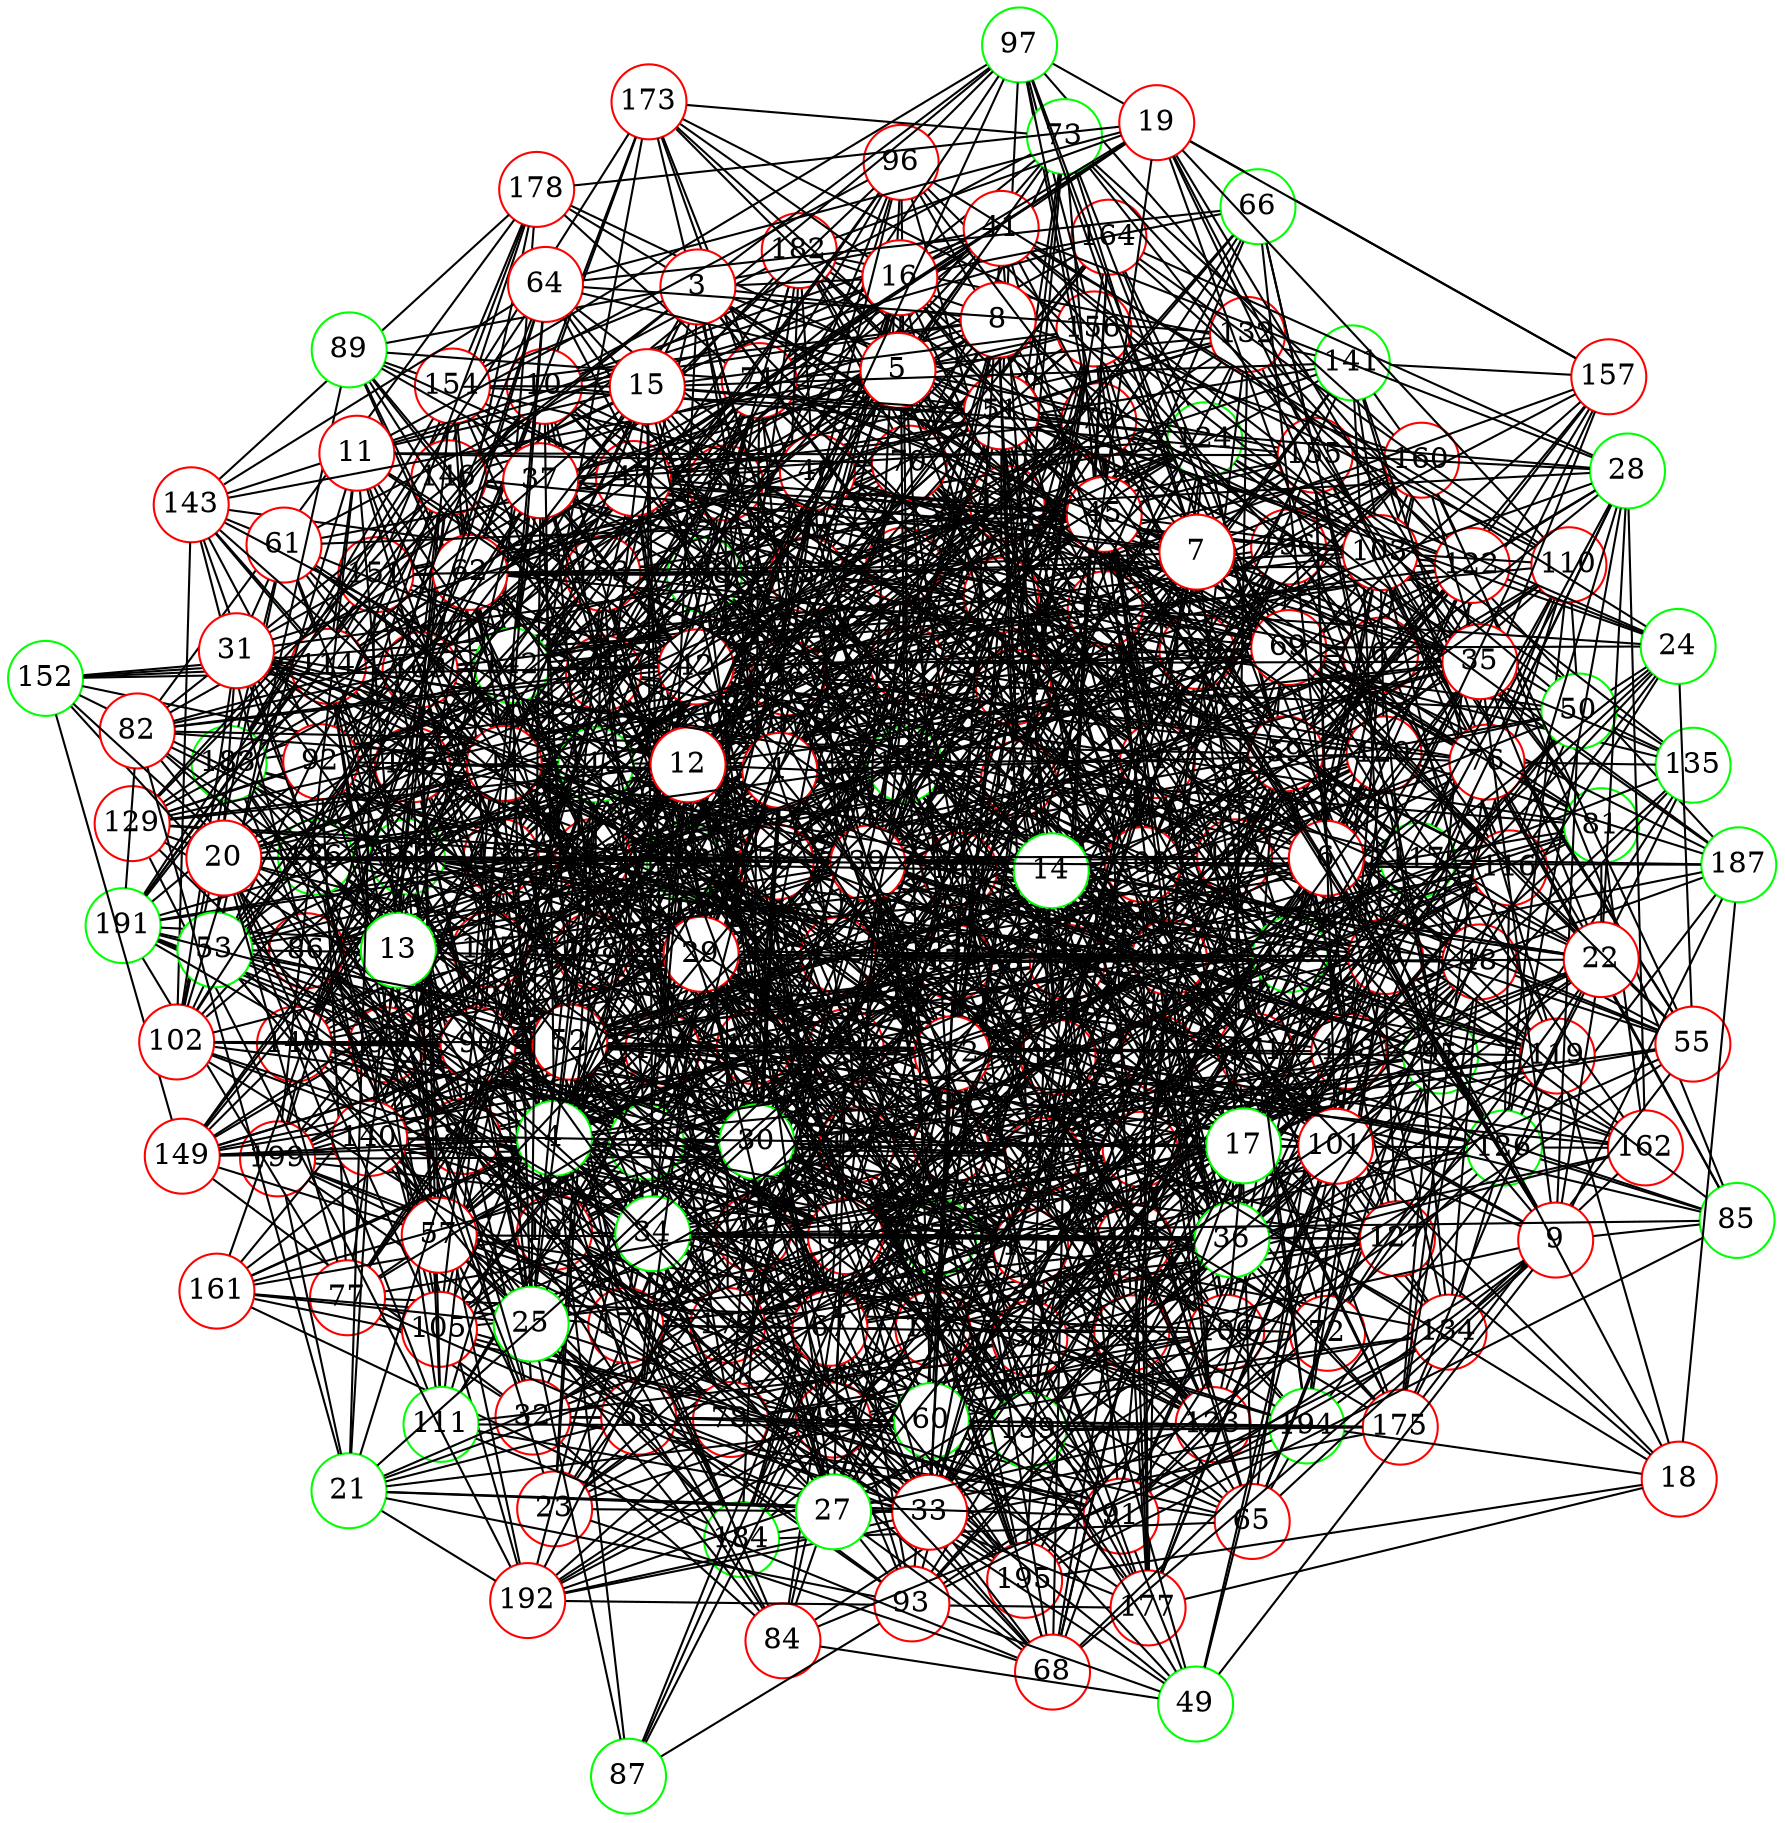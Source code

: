 graph {
graph ["layout"="fdp"]
node ["style"="filled","fillcolor"="white","fixedsize"="true","shape"="circle"]
"0" ["color"="red"]
"32" ["color"="red"]
"65" ["color"="red"]
"98" ["color"="red"]
"195" ["color"="red"]
"133" ["color"="red"]
"134" ["color"="red"]
"162" ["color"="red"]
"166" ["color"="red"]
"194" ["color"="green"]
"170" ["color"="red"]
"198" ["color"="green"]
"184" ["color"="green"]
"189" ["color"="red"]
"196" ["color"="red"]
"181" ["color"="red"]
"182" ["color"="red"]
"186" ["color"="green"]
"192" ["color"="red"]
"167" ["color"="red"]
"197" ["color"="red"]
"138" ["color"="green"]
"141" ["color"="green"]
"160" ["color"="red"]
"174" ["color"="red"]
"175" ["color"="red"]
"180" ["color"="red"]
"183" ["color"="green"]
"190" ["color"="red"]
"172" ["color"="green"]
"199" ["color"="red"]
"179" ["color"="red"]
"193" ["color"="red"]
"191" ["color"="green"]
"157" ["color"="red"]
"158" ["color"="red"]
"143" ["color"="red"]
"178" ["color"="red"]
"185" ["color"="red"]
"159" ["color"="red"]
"151" ["color"="red"]
"155" ["color"="red"]
"156" ["color"="red"]
"171" ["color"="red"]
"188" ["color"="red"]
"173" ["color"="red"]
"144" ["color"="red"]
"150" ["color"="red"]
"154" ["color"="red"]
"163" ["color"="red"]
"169" ["color"="red"]
"177" ["color"="red"]
"108" ["color"="red"]
"137" ["color"="red"]
"161" ["color"="red"]
"164" ["color"="red"]
"145" ["color"="red"]
"176" ["color"="red"]
"187" ["color"="green"]
"109" ["color"="green"]
"118" ["color"="red"]
"139" ["color"="green"]
"147" ["color"="red"]
"119" ["color"="red"]
"132" ["color"="red"]
"168" ["color"="red"]
"124" ["color"="green"]
"165" ["color"="green"]
"135" ["color"="green"]
"127" ["color"="red"]
"146" ["color"="red"]
"153" ["color"="red"]
"126" ["color"="green"]
"120" ["color"="red"]
"123" ["color"="red"]
"136" ["color"="red"]
"148" ["color"="red"]
"149" ["color"="red"]
"152" ["color"="green"]
"125" ["color"="red"]
"131" ["color"="red"]
"72" ["color"="red"]
"77" ["color"="red"]
"91" ["color"="red"]
"104" ["color"="red"]
"105" ["color"="red"]
"130" ["color"="green"]
"114" ["color"="red"]
"115" ["color"="red"]
"111" ["color"="green"]
"121" ["color"="red"]
"140" ["color"="red"]
"117" ["color"="green"]
"92" ["color"="red"]
"129" ["color"="red"]
"78" ["color"="red"]
"106" ["color"="red"]
"107" ["color"="red"]
"128" ["color"="red"]
"88" ["color"="red"]
"102" ["color"="red"]
"113" ["color"="green"]
"142" ["color"="green"]
"94" ["color"="red"]
"122" ["color"="red"]
"110" ["color"="red"]
"80" ["color"="red"]
"85" ["color"="green"]
"93" ["color"="red"]
"75" ["color"="red"]
"83" ["color"="red"]
"97" ["color"="green"]
"116" ["color"="red"]
"95" ["color"="green"]
"99" ["color"="red"]
"38" ["color"="red"]
"70" ["color"="red"]
"73" ["color"="green"]
"112" ["color"="red"]
"74" ["color"="green"]
"81" ["color"="green"]
"90" ["color"="red"]
"48" ["color"="red"]
"67" ["color"="red"]
"103" ["color"="red"]
"82" ["color"="red"]
"55" ["color"="red"]
"100" ["color"="red"]
"84" ["color"="red"]
"63" ["color"="red"]
"71" ["color"="red"]
"79" ["color"="red"]
"89" ["color"="green"]
"59" ["color"="red"]
"76" ["color"="red"]
"50" ["color"="green"]
"56" ["color"="red"]
"61" ["color"="red"]
"54" ["color"="red"]
"87" ["color"="green"]
"58" ["color"="red"]
"62" ["color"="red"]
"96" ["color"="red"]
"69" ["color"="red"]
"86" ["color"="red"]
"40" ["color"="red"]
"43" ["color"="red"]
"47" ["color"="red"]
"53" ["color"="green"]
"60" ["color"="green"]
"2" ["color"="red"]
"35" ["color"="red"]
"44" ["color"="red"]
"45" ["color"="red"]
"46" ["color"="red"]
"36" ["color"="green"]
"51" ["color"="red"]
"57" ["color"="red"]
"68" ["color"="red"]
"6" ["color"="red"]
"9" ["color"="red"]
"39" ["color"="red"]
"49" ["color"="green"]
"101" ["color"="red"]
"22" ["color"="red"]
"28" ["color"="green"]
"41" ["color"="red"]
"42" ["color"="red"]
"52" ["color"="red"]
"10" ["color"="red"]
"23" ["color"="red"]
"33" ["color"="red"]
"26" ["color"="red"]
"1" ["color"="red"]
"66" ["color"="green"]
"3" ["color"="red"]
"8" ["color"="red"]
"30" ["color"="green"]
"37" ["color"="red"]
"16" ["color"="red"]
"34" ["color"="green"]
"19" ["color"="red"]
"64" ["color"="red"]
"4" ["color"="green"]
"5" ["color"="red"]
"24" ["color"="green"]
"11" ["color"="red"]
"13" ["color"="green"]
"15" ["color"="red"]
"17" ["color"="green"]
"25" ["color"="green"]
"29" ["color"="red"]
"7" ["color"="red"]
"12" ["color"="red"]
"31" ["color"="red"]
"14" ["color"="green"]
"20" ["color"="red"]
"18" ["color"="red"]
"21" ["color"="green"]
"27" ["color"="green"]
"0" -- "32"
"0" -- "96"
"0" -- "193"
"0" -- "2"
"0" -- "99"
"0" -- "166"
"0" -- "167"
"0" -- "10"
"0" -- "106"
"0" -- "75"
"0" -- "174"
"0" -- "79"
"0" -- "48"
"0" -- "81"
"0" -- "177"
"0" -- "23"
"0" -- "26"
"0" -- "123"
"0" -- "156"
"0" -- "94"
"0" -- "63"
"32" -- "65"
"32" -- "194"
"32" -- "165"
"32" -- "38"
"32" -- "40"
"32" -- "43"
"32" -- "77"
"32" -- "84"
"32" -- "117"
"32" -- "149"
"32" -- "86"
"32" -- "185"
"32" -- "58"
"32" -- "91"
"65" -- "98"
"65" -- "194"
"65" -- "131"
"65" -- "198"
"65" -- "167"
"65" -- "72"
"65" -- "104"
"65" -- "75"
"65" -- "107"
"65" -- "116"
"65" -- "184"
"65" -- "188"
"65" -- "158"
"65" -- "95"
"98" -- "195"
"98" -- "133"
"98" -- "138"
"98" -- "157"
"98" -- "160"
"98" -- "108"
"98" -- "177"
"98" -- "120"
"98" -- "123"
"98" -- "124"
"98" -- "191"
"133" -- "134"
"133" -- "199"
"133" -- "150"
"133" -- "156"
"133" -- "158"
"133" -- "180"
"133" -- "191"
"134" -- "162"
"134" -- "167"
"134" -- "138"
"134" -- "175"
"134" -- "144"
"134" -- "188"
"162" -- "166"
"162" -- "181"
"166" -- "194"
"166" -- "195"
"166" -- "170"
"166" -- "181"
"166" -- "182"
"166" -- "184"
"170" -- "198"
"170" -- "184"
"184" -- "194"
"184" -- "189"
"189" -- "196"
"181" -- "182"
"181" -- "186"
"186" -- "192"
"167" -- "197"
"167" -- "181"
"167" -- "182"
"138" -- "197"
"138" -- "141"
"138" -- "143"
"138" -- "180"
"138" -- "181"
"138" -- "182"
"138" -- "151"
"138" -- "155"
"138" -- "156"
"141" -- "160"
"141" -- "172"
"141" -- "182"
"141" -- "157"
"160" -- "197"
"160" -- "167"
"160" -- "174"
"160" -- "182"
"160" -- "190"
"174" -- "197"
"174" -- "175"
"174" -- "183"
"175" -- "192"
"175" -- "180"
"175" -- "181"
"183" -- "197"
"172" -- "196"
"172" -- "199"
"172" -- "179"
"172" -- "191"
"179" -- "193"
"179" -- "196"
"179" -- "197"
"179" -- "199"
"179" -- "190"
"157" -- "167"
"157" -- "158"
"143" -- "170"
"143" -- "178"
"143" -- "185"
"143" -- "186"
"143" -- "159"
"178" -- "193"
"178" -- "196"
"178" -- "186"
"159" -- "194"
"159" -- "166"
"151" -- "166"
"151" -- "178"
"151" -- "159"
"151" -- "191"
"156" -- "171"
"156" -- "173"
"156" -- "174"
"156" -- "185"
"171" -- "194"
"171" -- "196"
"171" -- "180"
"171" -- "181"
"171" -- "188"
"171" -- "189"
"188" -- "195"
"173" -- "183"
"173" -- "189"
"173" -- "174"
"144" -- "193"
"144" -- "197"
"144" -- "180"
"144" -- "150"
"144" -- "184"
"144" -- "185"
"144" -- "154"
"144" -- "186"
"144" -- "157"
"150" -- "183"
"150" -- "155"
"150" -- "191"
"154" -- "163"
"154" -- "174"
"154" -- "183"
"163" -- "196"
"163" -- "167"
"163" -- "169"
"163" -- "185"
"163" -- "190"
"169" -- "192"
"169" -- "177"
"169" -- "185"
"169" -- "188"
"177" -- "192"
"177" -- "180"
"108" -- "160"
"108" -- "137"
"108" -- "109"
"108" -- "146"
"108" -- "153"
"108" -- "126"
"108" -- "191"
"137" -- "161"
"137" -- "164"
"137" -- "167"
"137" -- "169"
"137" -- "145"
"137" -- "151"
"161" -- "180"
"161" -- "184"
"161" -- "170"
"161" -- "188"
"161" -- "174"
"145" -- "199"
"145" -- "173"
"145" -- "176"
"145" -- "154"
"176" -- "193"
"176" -- "181"
"176" -- "183"
"176" -- "187"
"176" -- "189"
"187" -- "194"
"187" -- "196"
"109" -- "145"
"109" -- "181"
"109" -- "118"
"109" -- "150"
"109" -- "155"
"118" -- "194"
"118" -- "167"
"118" -- "137"
"118" -- "139"
"118" -- "145"
"118" -- "119"
"118" -- "184"
"118" -- "124"
"139" -- "192"
"139" -- "175"
"139" -- "147"
"139" -- "179"
"139" -- "181"
"139" -- "150"
"139" -- "159"
"147" -- "193"
"147" -- "175"
"147" -- "178"
"147" -- "182"
"147" -- "156"
"147" -- "188"
"147" -- "189"
"119" -- "132"
"119" -- "166"
"119" -- "168"
"119" -- "141"
"119" -- "175"
"119" -- "144"
"119" -- "185"
"119" -- "190"
"132" -- "133"
"132" -- "181"
"132" -- "187"
"168" -- "198"
"168" -- "174"
"168" -- "181"
"124" -- "132"
"124" -- "164"
"124" -- "165"
"124" -- "135"
"124" -- "168"
"124" -- "137"
"124" -- "151"
"124" -- "127"
"165" -- "166"
"165" -- "198"
"165" -- "171"
"165" -- "181"
"165" -- "184"
"127" -- "170"
"127" -- "141"
"127" -- "158"
"146" -- "193"
"146" -- "165"
"146" -- "199"
"146" -- "170"
"146" -- "189"
"146" -- "190"
"146" -- "159"
"146" -- "191"
"153" -- "165"
"153" -- "171"
"153" -- "176"
"153" -- "186"
"126" -- "134"
"126" -- "135"
"126" -- "176"
"126" -- "145"
"120" -- "194"
"120" -- "196"
"120" -- "137"
"120" -- "139"
"120" -- "187"
"120" -- "190"
"120" -- "159"
"123" -- "167"
"123" -- "136"
"123" -- "169"
"123" -- "139"
"123" -- "172"
"123" -- "177"
"123" -- "181"
"123" -- "150"
"123" -- "188"
"123" -- "125"
"123" -- "190"
"136" -- "168"
"136" -- "137"
"136" -- "170"
"136" -- "148"
"136" -- "149"
"136" -- "187"
"136" -- "190"
"136" -- "159"
"148" -- "195"
"148" -- "198"
"148" -- "149"
"148" -- "182"
"149" -- "165"
"149" -- "198"
"149" -- "179"
"149" -- "152"
"149" -- "153"
"152" -- "165"
"152" -- "168"
"152" -- "190"
"125" -- "162"
"125" -- "195"
"125" -- "164"
"125" -- "133"
"125" -- "165"
"125" -- "179"
"125" -- "150"
"125" -- "185"
"125" -- "189"
"131" -- "161"
"131" -- "163"
"131" -- "174"
"131" -- "180"
"131" -- "183"
"131" -- "185"
"131" -- "154"
"72" -- "135"
"72" -- "168"
"72" -- "137"
"72" -- "77"
"72" -- "78"
"72" -- "110"
"72" -- "174"
"72" -- "80"
"72" -- "88"
"72" -- "93"
"77" -- "91"
"77" -- "92"
"77" -- "191"
"91" -- "131"
"91" -- "134"
"91" -- "104"
"91" -- "105"
"91" -- "172"
"91" -- "117"
"91" -- "119"
"91" -- "189"
"91" -- "126"
"104" -- "195"
"104" -- "198"
"104" -- "199"
"104" -- "139"
"104" -- "146"
"104" -- "149"
"104" -- "105"
"104" -- "171"
"104" -- "174"
"104" -- "111"
"104" -- "181"
"104" -- "121"
"104" -- "127"
"105" -- "130"
"105" -- "131"
"105" -- "165"
"105" -- "109"
"105" -- "174"
"105" -- "177"
"105" -- "114"
"105" -- "186"
"130" -- "160"
"130" -- "162"
"130" -- "199"
"130" -- "174"
"130" -- "187"
"130" -- "156"
"114" -- "192"
"114" -- "164"
"114" -- "133"
"114" -- "143"
"114" -- "115"
"114" -- "151"
"114" -- "152"
"115" -- "193"
"115" -- "196"
"115" -- "139"
"115" -- "176"
"115" -- "149"
"115" -- "181"
"115" -- "153"
"115" -- "127"
"111" -- "193"
"111" -- "163"
"111" -- "197"
"111" -- "185"
"111" -- "175"
"121" -- "198"
"121" -- "140"
"121" -- "174"
"121" -- "180"
"121" -- "123"
"121" -- "126"
"140" -- "163"
"140" -- "184"
"140" -- "186"
"117" -- "133"
"117" -- "145"
"117" -- "179"
"117" -- "182"
"117" -- "187"
"117" -- "156"
"117" -- "157"
"92" -- "129"
"92" -- "104"
"92" -- "137"
"92" -- "176"
"92" -- "145"
"92" -- "178"
"92" -- "182"
"92" -- "185"
"92" -- "189"
"92" -- "158"
"92" -- "191"
"129" -- "192"
"129" -- "131"
"129" -- "163"
"129" -- "198"
"129" -- "168"
"129" -- "145"
"129" -- "146"
"129" -- "151"
"78" -- "192"
"78" -- "193"
"78" -- "169"
"78" -- "106"
"78" -- "140"
"78" -- "115"
"78" -- "88"
"78" -- "122"
"78" -- "159"
"106" -- "195"
"106" -- "107"
"106" -- "171"
"106" -- "109"
"106" -- "111"
"106" -- "117"
"106" -- "181"
"106" -- "185"
"106" -- "188"
"107" -- "128"
"107" -- "192"
"107" -- "162"
"107" -- "163"
"107" -- "164"
"107" -- "133"
"107" -- "166"
"107" -- "170"
"107" -- "148"
"107" -- "119"
"107" -- "188"
"128" -- "130"
"128" -- "132"
"128" -- "133"
"128" -- "135"
"128" -- "137"
"128" -- "152"
"128" -- "157"
"128" -- "159"
"128" -- "175"
"128" -- "181"
"128" -- "182"
"128" -- "188"
"88" -- "165"
"88" -- "102"
"88" -- "134"
"88" -- "166"
"88" -- "138"
"88" -- "139"
"88" -- "113"
"88" -- "177"
"88" -- "114"
"88" -- "178"
"88" -- "152"
"88" -- "94"
"102" -- "104"
"102" -- "107"
"102" -- "171"
"102" -- "143"
"102" -- "146"
"102" -- "183"
"102" -- "153"
"113" -- "129"
"113" -- "132"
"113" -- "197"
"113" -- "199"
"113" -- "136"
"113" -- "141"
"113" -- "142"
"113" -- "176"
"113" -- "118"
"142" -- "160"
"142" -- "172"
"142" -- "148"
"94" -- "193"
"94" -- "98"
"94" -- "197"
"94" -- "108"
"94" -- "172"
"94" -- "111"
"94" -- "144"
"94" -- "114"
"94" -- "115"
"94" -- "148"
"94" -- "118"
"94" -- "121"
"94" -- "154"
"94" -- "125"
"94" -- "191"
"122" -- "160"
"122" -- "164"
"122" -- "197"
"122" -- "167"
"122" -- "169"
"122" -- "171"
"122" -- "175"
"122" -- "151"
"122" -- "125"
"110" -- "164"
"110" -- "196"
"110" -- "142"
"110" -- "180"
"110" -- "117"
"110" -- "156"
"110" -- "126"
"110" -- "158"
"80" -- "194"
"80" -- "108"
"80" -- "115"
"80" -- "85"
"80" -- "88"
"80" -- "185"
"80" -- "91"
"80" -- "123"
"80" -- "190"
"85" -- "195"
"85" -- "122"
"85" -- "155"
"85" -- "125"
"85" -- "126"
"85" -- "174"
"93" -- "134"
"93" -- "198"
"93" -- "135"
"93" -- "199"
"93" -- "169"
"93" -- "172"
"93" -- "142"
"93" -- "147"
"93" -- "186"
"75" -- "130"
"75" -- "164"
"75" -- "165"
"75" -- "171"
"75" -- "83"
"75" -- "115"
"75" -- "117"
"75" -- "120"
"75" -- "122"
"75" -- "91"
"75" -- "94"
"83" -- "97"
"83" -- "130"
"83" -- "131"
"83" -- "196"
"83" -- "165"
"83" -- "111"
"83" -- "147"
"83" -- "179"
"83" -- "148"
"83" -- "122"
"83" -- "188"
"97" -- "147"
"97" -- "151"
"97" -- "122"
"97" -- "154"
"97" -- "156"
"97" -- "157"
"116" -- "196"
"116" -- "165"
"116" -- "139"
"116" -- "118"
"116" -- "126"
"95" -- "99"
"95" -- "164"
"95" -- "109"
"95" -- "113"
"95" -- "179"
"95" -- "181"
"95" -- "120"
"95" -- "121"
"95" -- "123"
"95" -- "155"
"95" -- "126"
"99" -- "128"
"99" -- "193"
"99" -- "195"
"99" -- "141"
"99" -- "110"
"99" -- "177"
"99" -- "114"
"99" -- "148"
"99" -- "180"
"99" -- "149"
"99" -- "124"
"99" -- "156"
"38" -- "192"
"38" -- "194"
"38" -- "70"
"38" -- "198"
"38" -- "171"
"38" -- "140"
"38" -- "48"
"38" -- "80"
"38" -- "177"
"38" -- "50"
"38" -- "54"
"38" -- "55"
"38" -- "58"
"38" -- "154"
"38" -- "186"
"38" -- "59"
"38" -- "91"
"38" -- "123"
"38" -- "127"
"70" -- "164"
"70" -- "104"
"70" -- "168"
"70" -- "73"
"70" -- "74"
"70" -- "138"
"70" -- "77"
"70" -- "118"
"70" -- "151"
"70" -- "153"
"70" -- "95"
"73" -- "160"
"73" -- "132"
"73" -- "168"
"73" -- "173"
"73" -- "80"
"73" -- "112"
"73" -- "144"
"73" -- "176"
"73" -- "159"
"112" -- "163"
"112" -- "134"
"112" -- "198"
"112" -- "135"
"112" -- "139"
"112" -- "142"
"112" -- "174"
"112" -- "144"
"112" -- "177"
"112" -- "156"
"112" -- "188"
"112" -- "189"
"112" -- "190"
"74" -- "192"
"74" -- "99"
"74" -- "195"
"74" -- "168"
"74" -- "170"
"74" -- "108"
"74" -- "142"
"74" -- "176"
"74" -- "81"
"74" -- "145"
"74" -- "179"
"74" -- "116"
"74" -- "149"
"74" -- "151"
"74" -- "153"
"74" -- "90"
"74" -- "127"
"74" -- "191"
"81" -- "162"
"81" -- "133"
"81" -- "166"
"81" -- "176"
"81" -- "115"
"81" -- "88"
"81" -- "155"
"81" -- "159"
"90" -- "193"
"90" -- "130"
"90" -- "195"
"90" -- "164"
"90" -- "167"
"90" -- "199"
"90" -- "136"
"90" -- "109"
"90" -- "176"
"90" -- "114"
"90" -- "123"
"48" -- "67"
"48" -- "70"
"48" -- "134"
"48" -- "198"
"48" -- "103"
"48" -- "135"
"48" -- "107"
"48" -- "139"
"48" -- "171"
"48" -- "175"
"48" -- "83"
"48" -- "117"
"48" -- "55"
"48" -- "59"
"67" -- "193"
"67" -- "99"
"67" -- "196"
"67" -- "103"
"67" -- "78"
"67" -- "82"
"67" -- "150"
"67" -- "184"
"67" -- "153"
"67" -- "90"
"67" -- "127"
"103" -- "130"
"103" -- "163"
"103" -- "104"
"103" -- "137"
"103" -- "106"
"103" -- "141"
"103" -- "146"
"103" -- "116"
"103" -- "120"
"103" -- "124"
"103" -- "156"
"82" -- "163"
"82" -- "138"
"82" -- "107"
"82" -- "108"
"82" -- "113"
"82" -- "178"
"82" -- "88"
"82" -- "159"
"82" -- "191"
"55" -- "160"
"55" -- "100"
"55" -- "132"
"55" -- "103"
"55" -- "136"
"55" -- "175"
"55" -- "147"
"55" -- "84"
"55" -- "116"
"55" -- "158"
"55" -- "63"
"100" -- "196"
"100" -- "133"
"100" -- "109"
"100" -- "177"
"100" -- "116"
"100" -- "149"
"100" -- "150"
"100" -- "119"
"100" -- "120"
"100" -- "121"
"100" -- "153"
"100" -- "122"
"100" -- "155"
"100" -- "124"
"84" -- "145"
"84" -- "194"
"84" -- "183"
"84" -- "188"
"63" -- "65"
"63" -- "196"
"63" -- "102"
"63" -- "71"
"63" -- "199"
"63" -- "72"
"63" -- "136"
"63" -- "75"
"63" -- "140"
"63" -- "80"
"63" -- "116"
"63" -- "117"
"63" -- "124"
"71" -- "131"
"71" -- "163"
"71" -- "132"
"71" -- "198"
"71" -- "135"
"71" -- "73"
"71" -- "138"
"71" -- "173"
"71" -- "142"
"71" -- "79"
"71" -- "113"
"71" -- "145"
"71" -- "82"
"71" -- "148"
"71" -- "89"
"71" -- "185"
"71" -- "186"
"79" -- "97"
"79" -- "103"
"79" -- "106"
"79" -- "170"
"79" -- "109"
"79" -- "173"
"79" -- "113"
"79" -- "115"
"79" -- "116"
"79" -- "181"
"79" -- "150"
"79" -- "122"
"79" -- "154"
"79" -- "125"
"89" -- "150"
"89" -- "166"
"89" -- "104"
"89" -- "154"
"89" -- "158"
"89" -- "159"
"59" -- "97"
"59" -- "98"
"59" -- "198"
"59" -- "107"
"59" -- "76"
"59" -- "140"
"59" -- "176"
"59" -- "82"
"59" -- "116"
"59" -- "118"
"59" -- "189"
"59" -- "95"
"76" -- "131"
"76" -- "197"
"76" -- "135"
"76" -- "172"
"76" -- "141"
"76" -- "110"
"76" -- "175"
"76" -- "176"
"76" -- "177"
"76" -- "178"
"76" -- "115"
"76" -- "116"
"76" -- "85"
"50" -- "135"
"50" -- "169"
"50" -- "110"
"50" -- "174"
"50" -- "79"
"50" -- "116"
"50" -- "56"
"50" -- "120"
"50" -- "153"
"56" -- "161"
"56" -- "98"
"56" -- "162"
"56" -- "67"
"56" -- "195"
"56" -- "103"
"56" -- "138"
"56" -- "140"
"56" -- "172"
"56" -- "180"
"56" -- "118"
"56" -- "182"
"56" -- "89"
"56" -- "185"
"56" -- "123"
"56" -- "187"
"56" -- "61"
"61" -- "165"
"61" -- "102"
"61" -- "166"
"61" -- "73"
"61" -- "112"
"61" -- "114"
"61" -- "115"
"61" -- "183"
"54" -- "129"
"54" -- "131"
"54" -- "197"
"54" -- "74"
"54" -- "84"
"54" -- "148"
"54" -- "87"
"54" -- "88"
"54" -- "90"
"54" -- "155"
"54" -- "156"
"54" -- "93"
"54" -- "98"
"54" -- "166"
"54" -- "169"
"54" -- "177"
"54" -- "179"
"54" -- "116"
"54" -- "120"
"54" -- "59"
"54" -- "188"
"54" -- "127"
"87" -- "112"
"87" -- "136"
"87" -- "93"
"58" -- "198"
"58" -- "139"
"58" -- "76"
"58" -- "80"
"58" -- "148"
"58" -- "180"
"58" -- "181"
"58" -- "188"
"58" -- "62"
"62" -- "96"
"62" -- "161"
"62" -- "132"
"62" -- "69"
"62" -- "102"
"62" -- "137"
"62" -- "173"
"62" -- "83"
"62" -- "92"
"62" -- "125"
"62" -- "63"
"96" -- "97"
"96" -- "196"
"96" -- "165"
"96" -- "197"
"96" -- "198"
"96" -- "153"
"96" -- "159"
"69" -- "162"
"69" -- "134"
"69" -- "71"
"69" -- "109"
"69" -- "81"
"69" -- "181"
"69" -- "86"
"69" -- "122"
"69" -- "186"
"86" -- "168"
"86" -- "170"
"86" -- "172"
"86" -- "143"
"86" -- "147"
"86" -- "179"
"86" -- "189"
"40" -- "129"
"40" -- "100"
"40" -- "69"
"40" -- "166"
"40" -- "167"
"40" -- "43"
"40" -- "146"
"40" -- "147"
"40" -- "116"
"40" -- "117"
"40" -- "151"
"40" -- "120"
"40" -- "155"
"40" -- "60"
"40" -- "124"
"40" -- "190"
"43" -- "98"
"43" -- "195"
"43" -- "100"
"43" -- "71"
"43" -- "105"
"43" -- "172"
"43" -- "174"
"43" -- "47"
"43" -- "144"
"43" -- "176"
"43" -- "145"
"43" -- "183"
"43" -- "126"
"43" -- "158"
"43" -- "127"
"47" -- "128"
"47" -- "98"
"47" -- "163"
"47" -- "132"
"47" -- "69"
"47" -- "70"
"47" -- "198"
"47" -- "105"
"47" -- "171"
"47" -- "141"
"47" -- "176"
"47" -- "180"
"47" -- "53"
"47" -- "86"
"47" -- "89"
"47" -- "59"
"47" -- "61"
"53" -- "128"
"53" -- "74"
"53" -- "138"
"53" -- "75"
"53" -- "142"
"53" -- "148"
"53" -- "150"
"53" -- "56"
"53" -- "89"
"53" -- "121"
"53" -- "185"
"53" -- "188"
"60" -- "134"
"60" -- "199"
"60" -- "78"
"60" -- "174"
"60" -- "175"
"60" -- "147"
"60" -- "118"
"60" -- "61"
"2" -- "35"
"2" -- "36"
"2" -- "68"
"2" -- "133"
"2" -- "197"
"2" -- "6"
"2" -- "168"
"2" -- "9"
"2" -- "42"
"2" -- "170"
"2" -- "139"
"2" -- "109"
"2" -- "174"
"2" -- "177"
"2" -- "52"
"2" -- "117"
"2" -- "181"
"2" -- "57"
"2" -- "123"
"2" -- "92"
"2" -- "95"
"35" -- "160"
"35" -- "133"
"35" -- "197"
"35" -- "70"
"35" -- "73"
"35" -- "169"
"35" -- "44"
"35" -- "45"
"35" -- "46"
"35" -- "81"
"35" -- "180"
"35" -- "56"
"35" -- "60"
"35" -- "124"
"44" -- "130"
"44" -- "70"
"44" -- "102"
"44" -- "105"
"44" -- "140"
"44" -- "79"
"44" -- "115"
"44" -- "149"
"44" -- "54"
"44" -- "151"
"44" -- "91"
"44" -- "124"
"44" -- "125"
"45" -- "96"
"45" -- "128"
"45" -- "197"
"45" -- "103"
"45" -- "168"
"45" -- "76"
"45" -- "173"
"45" -- "174"
"45" -- "83"
"45" -- "147"
"45" -- "148"
"45" -- "123"
"45" -- "61"
"45" -- "94"
"45" -- "126"
"46" -- "165"
"46" -- "167"
"46" -- "170"
"46" -- "172"
"46" -- "58"
"46" -- "154"
"46" -- "127"
"46" -- "159"
"36" -- "162"
"36" -- "67"
"36" -- "131"
"36" -- "132"
"36" -- "133"
"36" -- "105"
"36" -- "109"
"36" -- "175"
"36" -- "48"
"36" -- "51"
"36" -- "179"
"36" -- "57"
"36" -- "93"
"36" -- "62"
"51" -- "128"
"51" -- "97"
"51" -- "98"
"51" -- "99"
"51" -- "196"
"51" -- "133"
"51" -- "70"
"51" -- "142"
"51" -- "180"
"51" -- "56"
"51" -- "122"
"51" -- "124"
"51" -- "125"
"51" -- "158"
"57" -- "163"
"57" -- "195"
"57" -- "133"
"57" -- "199"
"57" -- "104"
"57" -- "170"
"57" -- "140"
"57" -- "77"
"57" -- "144"
"57" -- "113"
"57" -- "183"
"57" -- "120"
"57" -- "58"
"57" -- "159"
"68" -- "98"
"68" -- "194"
"68" -- "131"
"68" -- "195"
"68" -- "69"
"68" -- "75"
"68" -- "111"
"68" -- "112"
"68" -- "115"
"68" -- "188"
"6" -- "98"
"6" -- "162"
"6" -- "35"
"6" -- "70"
"6" -- "198"
"6" -- "71"
"6" -- "104"
"6" -- "9"
"6" -- "48"
"6" -- "148"
"6" -- "184"
"6" -- "57"
"6" -- "153"
"6" -- "155"
"6" -- "60"
"6" -- "189"
"6" -- "159"
"9" -- "65"
"9" -- "194"
"9" -- "35"
"9" -- "195"
"9" -- "68"
"9" -- "39"
"9" -- "75"
"9" -- "45"
"9" -- "49"
"9" -- "50"
"9" -- "85"
"9" -- "22"
"9" -- "150"
"9" -- "59"
"9" -- "187"
"9" -- "189"
"9" -- "158"
"9" -- "95"
"39" -- "129"
"39" -- "195"
"39" -- "197"
"39" -- "137"
"39" -- "138"
"39" -- "139"
"39" -- "143"
"39" -- "148"
"39" -- "86"
"39" -- "150"
"39" -- "91"
"39" -- "95"
"39" -- "96"
"39" -- "100"
"39" -- "102"
"39" -- "167"
"39" -- "168"
"39" -- "45"
"39" -- "181"
"39" -- "119"
"39" -- "185"
"49" -- "179"
"49" -- "84"
"49" -- "101"
"49" -- "118"
"49" -- "166"
"49" -- "170"
"49" -- "91"
"49" -- "60"
"49" -- "93"
"49" -- "190"
"101" -- "128"
"101" -- "133"
"101" -- "197"
"101" -- "166"
"101" -- "136"
"101" -- "168"
"101" -- "138"
"101" -- "108"
"101" -- "177"
"101" -- "179"
"101" -- "155"
"101" -- "190"
"101" -- "127"
"22" -- "193"
"22" -- "35"
"22" -- "67"
"22" -- "36"
"22" -- "38"
"22" -- "72"
"22" -- "170"
"22" -- "172"
"22" -- "46"
"22" -- "174"
"22" -- "81"
"22" -- "147"
"22" -- "117"
"22" -- "155"
"22" -- "28"
"22" -- "126"
"22" -- "190"
"28" -- "162"
"28" -- "100"
"28" -- "164"
"28" -- "41"
"28" -- "76"
"28" -- "144"
"28" -- "176"
"28" -- "116"
"28" -- "117"
"28" -- "118"
"28" -- "122"
"28" -- "155"
"28" -- "126"
"28" -- "190"
"41" -- "129"
"41" -- "135"
"41" -- "167"
"41" -- "42"
"41" -- "44"
"41" -- "110"
"41" -- "80"
"41" -- "112"
"41" -- "113"
"41" -- "50"
"41" -- "114"
"41" -- "146"
"41" -- "147"
"41" -- "89"
"41" -- "92"
"41" -- "125"
"41" -- "62"
"42" -- "96"
"42" -- "100"
"42" -- "69"
"42" -- "168"
"42" -- "137"
"42" -- "79"
"42" -- "80"
"42" -- "112"
"42" -- "82"
"42" -- "117"
"42" -- "151"
"42" -- "152"
"42" -- "122"
"42" -- "154"
"42" -- "188"
"52" -- "128"
"52" -- "162"
"52" -- "131"
"52" -- "100"
"52" -- "101"
"52" -- "102"
"52" -- "199"
"52" -- "105"
"52" -- "75"
"52" -- "78"
"52" -- "116"
"52" -- "180"
"52" -- "86"
"52" -- "182"
"52" -- "121"
"52" -- "186"
"52" -- "188"
"52" -- "190"
"52" -- "191"
"10" -- "128"
"10" -- "163"
"10" -- "133"
"10" -- "198"
"10" -- "41"
"10" -- "108"
"10" -- "109"
"10" -- "173"
"10" -- "142"
"10" -- "179"
"10" -- "182"
"10" -- "183"
"10" -- "155"
"10" -- "62"
"10" -- "94"
"10" -- "158"
"10" -- "191"
"23" -- "33"
"23" -- "99"
"23" -- "68"
"23" -- "108"
"23" -- "172"
"23" -- "78"
"23" -- "174"
"23" -- "113"
"23" -- "51"
"23" -- "92"
"23" -- "188"
"23" -- "125"
"33" -- "192"
"33" -- "130"
"33" -- "67"
"33" -- "131"
"33" -- "68"
"33" -- "139"
"33" -- "145"
"33" -- "158"
"33" -- "98"
"33" -- "101"
"33" -- "102"
"33" -- "42"
"33" -- "171"
"33" -- "174"
"33" -- "111"
"33" -- "112"
"33" -- "58"
"33" -- "186"
"33" -- "59"
"33" -- "60"
"33" -- "125"
"33" -- "126"
"33" -- "63"
"26" -- "193"
"26" -- "196"
"26" -- "71"
"26" -- "136"
"26" -- "76"
"26" -- "77"
"26" -- "78"
"26" -- "79"
"26" -- "146"
"26" -- "83"
"26" -- "148"
"26" -- "99"
"26" -- "165"
"26" -- "40"
"26" -- "169"
"26" -- "43"
"26" -- "173"
"26" -- "46"
"26" -- "112"
"26" -- "50"
"26" -- "120"
"1" -- "160"
"1" -- "193"
"1" -- "66"
"1" -- "3"
"1" -- "4"
"1" -- "74"
"1" -- "106"
"1" -- "43"
"1" -- "45"
"1" -- "79"
"1" -- "48"
"1" -- "80"
"1" -- "149"
"1" -- "120"
"1" -- "184"
"1" -- "25"
"1" -- "26"
"1" -- "90"
"1" -- "92"
"1" -- "29"
"1" -- "62"
"66" -- "128"
"66" -- "144"
"66" -- "133"
"66" -- "118"
"66" -- "198"
"66" -- "120"
"66" -- "155"
"3" -- "97"
"3" -- "69"
"3" -- "39"
"3" -- "8"
"3" -- "40"
"3" -- "104"
"3" -- "136"
"3" -- "171"
"3" -- "142"
"3" -- "79"
"3" -- "16"
"3" -- "82"
"3" -- "146"
"3" -- "147"
"3" -- "86"
"3" -- "120"
"3" -- "154"
"3" -- "159"
"8" -- "99"
"8" -- "100"
"8" -- "133"
"8" -- "70"
"8" -- "10"
"8" -- "78"
"8" -- "47"
"8" -- "146"
"8" -- "83"
"8" -- "52"
"8" -- "121"
"8" -- "153"
"8" -- "185"
"8" -- "154"
"8" -- "59"
"8" -- "187"
"8" -- "30"
"30" -- "128"
"30" -- "192"
"30" -- "33"
"30" -- "161"
"30" -- "131"
"30" -- "37"
"30" -- "133"
"30" -- "139"
"30" -- "108"
"30" -- "141"
"30" -- "110"
"30" -- "148"
"30" -- "119"
"30" -- "151"
"30" -- "183"
"30" -- "88"
"30" -- "121"
"30" -- "123"
"30" -- "188"
"30" -- "190"
"30" -- "63"
"30" -- "95"
"37" -- "130"
"37" -- "194"
"37" -- "102"
"37" -- "45"
"37" -- "142"
"37" -- "79"
"37" -- "52"
"37" -- "180"
"37" -- "186"
"37" -- "124"
"37" -- "156"
"37" -- "158"
"16" -- "34"
"16" -- "66"
"16" -- "198"
"16" -- "136"
"16" -- "137"
"16" -- "169"
"16" -- "109"
"16" -- "143"
"16" -- "48"
"16" -- "176"
"16" -- "19"
"16" -- "116"
"16" -- "180"
"16" -- "185"
"16" -- "26"
"16" -- "186"
"16" -- "189"
"34" -- "98"
"34" -- "194"
"34" -- "78"
"34" -- "147"
"34" -- "116"
"34" -- "85"
"34" -- "181"
"34" -- "86"
"34" -- "118"
"34" -- "152"
"34" -- "62"
"34" -- "191"
"19" -- "64"
"19" -- "35"
"19" -- "71"
"19" -- "41"
"19" -- "76"
"19" -- "110"
"19" -- "114"
"19" -- "178"
"19" -- "182"
"19" -- "120"
"19" -- "155"
"19" -- "157"
"64" -- "66"
"64" -- "163"
"64" -- "132"
"64" -- "199"
"64" -- "137"
"64" -- "143"
"64" -- "112"
"64" -- "147"
"64" -- "185"
"64" -- "90"
"64" -- "186"
"64" -- "190"
"64" -- "191"
"4" -- "128"
"4" -- "68"
"4" -- "5"
"4" -- "137"
"4" -- "10"
"4" -- "11"
"4" -- "140"
"4" -- "13"
"4" -- "144"
"4" -- "17"
"4" -- "149"
"4" -- "86"
"4" -- "87"
"4" -- "26"
"4" -- "95"
"4" -- "40"
"4" -- "169"
"4" -- "42"
"4" -- "46"
"4" -- "174"
"4" -- "113"
"4" -- "184"
"4" -- "58"
"4" -- "188"
"4" -- "125"
"5" -- "64"
"5" -- "193"
"5" -- "130"
"5" -- "36"
"5" -- "37"
"5" -- "101"
"5" -- "6"
"5" -- "73"
"5" -- "137"
"5" -- "140"
"5" -- "143"
"5" -- "81"
"5" -- "117"
"5" -- "150"
"5" -- "183"
"5" -- "24"
"5" -- "155"
"5" -- "156"
"24" -- "96"
"24" -- "130"
"24" -- "69"
"24" -- "168"
"24" -- "80"
"24" -- "50"
"24" -- "116"
"24" -- "55"
"24" -- "121"
"24" -- "122"
"24" -- "91"
"24" -- "124"
"11" -- "96"
"11" -- "164"
"11" -- "70"
"11" -- "102"
"11" -- "199"
"11" -- "104"
"11" -- "42"
"11" -- "13"
"11" -- "15"
"11" -- "114"
"11" -- "52"
"11" -- "180"
"11" -- "155"
"11" -- "190"
"13" -- "32"
"13" -- "100"
"13" -- "165"
"13" -- "138"
"13" -- "77"
"13" -- "109"
"13" -- "51"
"13" -- "84"
"13" -- "183"
"13" -- "56"
"13" -- "124"
"13" -- "156"
"13" -- "189"
"13" -- "62"
"13" -- "126"
"15" -- "34"
"15" -- "39"
"15" -- "104"
"15" -- "140"
"15" -- "141"
"15" -- "142"
"15" -- "144"
"15" -- "114"
"15" -- "146"
"15" -- "51"
"15" -- "115"
"15" -- "52"
"15" -- "53"
"15" -- "54"
"15" -- "154"
"15" -- "28"
"15" -- "156"
"17" -- "32"
"17" -- "98"
"17" -- "195"
"17" -- "68"
"17" -- "101"
"17" -- "133"
"17" -- "39"
"17" -- "106"
"17" -- "43"
"17" -- "77"
"17" -- "110"
"17" -- "81"
"17" -- "50"
"17" -- "114"
"17" -- "147"
"17" -- "53"
"17" -- "25"
"17" -- "157"
"17" -- "190"
"17" -- "95"
"25" -- "160"
"25" -- "161"
"25" -- "37"
"25" -- "142"
"25" -- "145"
"25" -- "84"
"25" -- "53"
"25" -- "181"
"25" -- "150"
"25" -- "87"
"25" -- "151"
"25" -- "184"
"25" -- "57"
"25" -- "153"
"25" -- "90"
"25" -- "91"
"25" -- "93"
"25" -- "94"
"29" -- "96"
"29" -- "70"
"29" -- "72"
"29" -- "169"
"29" -- "106"
"29" -- "107"
"29" -- "139"
"29" -- "172"
"29" -- "143"
"29" -- "48"
"29" -- "182"
"29" -- "57"
"29" -- "121"
"29" -- "153"
"29" -- "58"
"29" -- "154"
"29" -- "186"
"29" -- "60"
"29" -- "124"
"7" -- "96"
"7" -- "97"
"7" -- "194"
"7" -- "131"
"7" -- "71"
"7" -- "73"
"7" -- "138"
"7" -- "43"
"7" -- "140"
"7" -- "47"
"7" -- "146"
"7" -- "22"
"7" -- "55"
"7" -- "121"
"7" -- "125"
"7" -- "190"
"12" -- "97"
"12" -- "129"
"12" -- "35"
"12" -- "164"
"12" -- "133"
"12" -- "197"
"12" -- "40"
"12" -- "104"
"12" -- "74"
"12" -- "107"
"12" -- "140"
"12" -- "172"
"12" -- "77"
"12" -- "46"
"12" -- "174"
"12" -- "51"
"12" -- "181"
"12" -- "54"
"12" -- "150"
"12" -- "119"
"12" -- "60"
"12" -- "29"
"12" -- "31"
"12" -- "191"
"31" -- "32"
"31" -- "34"
"31" -- "99"
"31" -- "132"
"31" -- "37"
"31" -- "102"
"31" -- "198"
"31" -- "104"
"31" -- "137"
"31" -- "75"
"31" -- "109"
"31" -- "113"
"31" -- "53"
"31" -- "150"
"31" -- "56"
"31" -- "61"
"14" -- "33"
"14" -- "36"
"14" -- "101"
"14" -- "170"
"14" -- "75"
"14" -- "139"
"14" -- "140"
"14" -- "77"
"14" -- "15"
"14" -- "17"
"14" -- "19"
"14" -- "51"
"14" -- "83"
"14" -- "20"
"14" -- "84"
"14" -- "22"
"14" -- "120"
"14" -- "157"
"20" -- "128"
"20" -- "100"
"20" -- "105"
"20" -- "44"
"20" -- "108"
"20" -- "140"
"20" -- "77"
"20" -- "109"
"20" -- "142"
"20" -- "111"
"20" -- "176"
"20" -- "113"
"20" -- "185"
"20" -- "26"
"20" -- "158"
"18" -- "177"
"18" -- "98"
"18" -- "194"
"18" -- "195"
"18" -- "119"
"18" -- "171"
"18" -- "187"
"18" -- "126"
"18" -- "127"
"21" -- "192"
"21" -- "33"
"21" -- "98"
"21" -- "99"
"21" -- "199"
"21" -- "140"
"21" -- "82"
"21" -- "151"
"21" -- "121"
"21" -- "58"
"21" -- "91"
"21" -- "60"
"21" -- "93"
"21" -- "159"
"27" -- "34"
"27" -- "130"
"27" -- "99"
"27" -- "68"
"27" -- "104"
"27" -- "138"
"27" -- "170"
"27" -- "43"
"27" -- "77"
"27" -- "112"
"27" -- "113"
"27" -- "147"
"27" -- "181"
"27" -- "86"
"27" -- "119"
"27" -- "123"
"27" -- "29"
"27" -- "158"
}